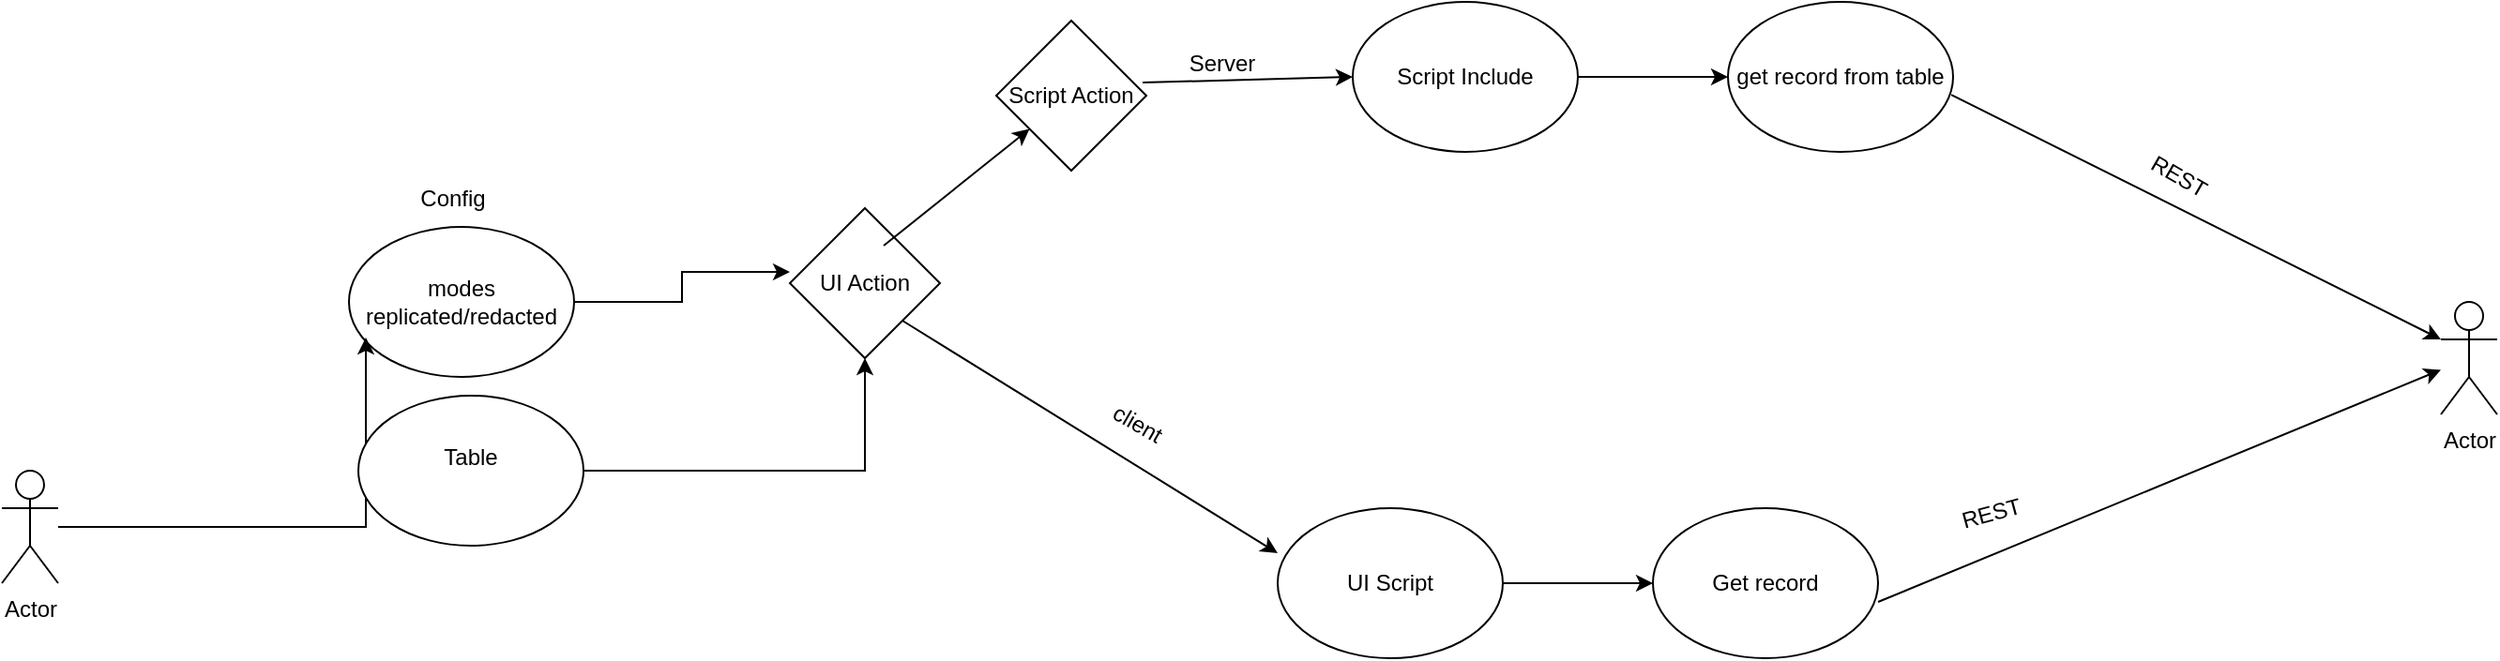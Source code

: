 <mxfile version="24.2.7" type="github">
  <diagram name="Page-1" id="_5KWr7mcwXzT3D03qPzS">
    <mxGraphModel dx="954" dy="606" grid="1" gridSize="10" guides="1" tooltips="1" connect="1" arrows="1" fold="1" page="1" pageScale="1" pageWidth="850" pageHeight="1100" math="0" shadow="0">
      <root>
        <mxCell id="0" />
        <mxCell id="1" parent="0" />
        <mxCell id="BfdHcZQP_aRPMR93wbsC-1" value="Actor" style="shape=umlActor;verticalLabelPosition=bottom;verticalAlign=top;html=1;outlineConnect=0;" vertex="1" parent="1">
          <mxGeometry x="120" y="410" width="30" height="60" as="geometry" />
        </mxCell>
        <mxCell id="BfdHcZQP_aRPMR93wbsC-2" value="modes replicated/redacted" style="ellipse;whiteSpace=wrap;html=1;" vertex="1" parent="1">
          <mxGeometry x="305" y="280" width="120" height="80" as="geometry" />
        </mxCell>
        <mxCell id="BfdHcZQP_aRPMR93wbsC-3" value="Config" style="text;html=1;align=center;verticalAlign=middle;resizable=0;points=[];autosize=1;strokeColor=none;fillColor=none;" vertex="1" parent="1">
          <mxGeometry x="330" y="250" width="60" height="30" as="geometry" />
        </mxCell>
        <mxCell id="BfdHcZQP_aRPMR93wbsC-4" style="edgeStyle=orthogonalEdgeStyle;rounded=0;orthogonalLoop=1;jettySize=auto;html=1;entryX=0.075;entryY=0.738;entryDx=0;entryDy=0;entryPerimeter=0;" edge="1" parent="1" source="BfdHcZQP_aRPMR93wbsC-1" target="BfdHcZQP_aRPMR93wbsC-2">
          <mxGeometry relative="1" as="geometry" />
        </mxCell>
        <mxCell id="BfdHcZQP_aRPMR93wbsC-18" value="" style="edgeStyle=orthogonalEdgeStyle;rounded=0;orthogonalLoop=1;jettySize=auto;html=1;" edge="1" parent="1" source="BfdHcZQP_aRPMR93wbsC-5" target="BfdHcZQP_aRPMR93wbsC-17">
          <mxGeometry relative="1" as="geometry" />
        </mxCell>
        <mxCell id="BfdHcZQP_aRPMR93wbsC-5" value="UI Script" style="ellipse;whiteSpace=wrap;html=1;" vertex="1" parent="1">
          <mxGeometry x="800" y="430" width="120" height="80" as="geometry" />
        </mxCell>
        <mxCell id="BfdHcZQP_aRPMR93wbsC-16" value="" style="edgeStyle=orthogonalEdgeStyle;rounded=0;orthogonalLoop=1;jettySize=auto;html=1;" edge="1" parent="1" source="BfdHcZQP_aRPMR93wbsC-6" target="BfdHcZQP_aRPMR93wbsC-15">
          <mxGeometry relative="1" as="geometry" />
        </mxCell>
        <mxCell id="BfdHcZQP_aRPMR93wbsC-6" value="Script Include" style="ellipse;whiteSpace=wrap;html=1;" vertex="1" parent="1">
          <mxGeometry x="840" y="160" width="120" height="80" as="geometry" />
        </mxCell>
        <mxCell id="BfdHcZQP_aRPMR93wbsC-7" value="UI Action" style="rhombus;whiteSpace=wrap;html=1;" vertex="1" parent="1">
          <mxGeometry x="540" y="270" width="80" height="80" as="geometry" />
        </mxCell>
        <mxCell id="BfdHcZQP_aRPMR93wbsC-8" style="edgeStyle=orthogonalEdgeStyle;rounded=0;orthogonalLoop=1;jettySize=auto;html=1;entryX=0;entryY=0.425;entryDx=0;entryDy=0;entryPerimeter=0;" edge="1" parent="1" source="BfdHcZQP_aRPMR93wbsC-2" target="BfdHcZQP_aRPMR93wbsC-7">
          <mxGeometry relative="1" as="geometry" />
        </mxCell>
        <mxCell id="BfdHcZQP_aRPMR93wbsC-9" value="Script Action" style="rhombus;whiteSpace=wrap;html=1;" vertex="1" parent="1">
          <mxGeometry x="650" y="170" width="80" height="80" as="geometry" />
        </mxCell>
        <mxCell id="BfdHcZQP_aRPMR93wbsC-10" value="" style="endArrow=classic;html=1;rounded=0;" edge="1" parent="1" target="BfdHcZQP_aRPMR93wbsC-9">
          <mxGeometry width="50" height="50" relative="1" as="geometry">
            <mxPoint x="590" y="290" as="sourcePoint" />
            <mxPoint x="640" y="240" as="targetPoint" />
          </mxGeometry>
        </mxCell>
        <mxCell id="BfdHcZQP_aRPMR93wbsC-11" value="" style="endArrow=classic;html=1;rounded=0;exitX=1;exitY=1;exitDx=0;exitDy=0;entryX=0;entryY=0.3;entryDx=0;entryDy=0;entryPerimeter=0;" edge="1" parent="1" source="BfdHcZQP_aRPMR93wbsC-7" target="BfdHcZQP_aRPMR93wbsC-5">
          <mxGeometry width="50" height="50" relative="1" as="geometry">
            <mxPoint x="650" y="440" as="sourcePoint" />
            <mxPoint x="700" y="390" as="targetPoint" />
          </mxGeometry>
        </mxCell>
        <mxCell id="BfdHcZQP_aRPMR93wbsC-12" value="" style="endArrow=classic;html=1;rounded=0;exitX=0.975;exitY=0.413;exitDx=0;exitDy=0;exitPerimeter=0;entryX=0;entryY=0.5;entryDx=0;entryDy=0;" edge="1" parent="1" source="BfdHcZQP_aRPMR93wbsC-9" target="BfdHcZQP_aRPMR93wbsC-6">
          <mxGeometry width="50" height="50" relative="1" as="geometry">
            <mxPoint x="720" y="228" as="sourcePoint" />
            <mxPoint x="770" y="178" as="targetPoint" />
          </mxGeometry>
        </mxCell>
        <mxCell id="BfdHcZQP_aRPMR93wbsC-14" style="edgeStyle=orthogonalEdgeStyle;rounded=0;orthogonalLoop=1;jettySize=auto;html=1;" edge="1" parent="1" source="BfdHcZQP_aRPMR93wbsC-13" target="BfdHcZQP_aRPMR93wbsC-7">
          <mxGeometry relative="1" as="geometry" />
        </mxCell>
        <mxCell id="BfdHcZQP_aRPMR93wbsC-13" value="Table&lt;div&gt;&lt;br&gt;&lt;/div&gt;" style="ellipse;whiteSpace=wrap;html=1;" vertex="1" parent="1">
          <mxGeometry x="310" y="370" width="120" height="80" as="geometry" />
        </mxCell>
        <mxCell id="BfdHcZQP_aRPMR93wbsC-15" value="get record from table" style="ellipse;whiteSpace=wrap;html=1;" vertex="1" parent="1">
          <mxGeometry x="1040" y="160" width="120" height="80" as="geometry" />
        </mxCell>
        <mxCell id="BfdHcZQP_aRPMR93wbsC-17" value="Get record" style="ellipse;whiteSpace=wrap;html=1;" vertex="1" parent="1">
          <mxGeometry x="1000" y="430" width="120" height="80" as="geometry" />
        </mxCell>
        <mxCell id="BfdHcZQP_aRPMR93wbsC-19" value="Actor" style="shape=umlActor;verticalLabelPosition=bottom;verticalAlign=top;html=1;outlineConnect=0;" vertex="1" parent="1">
          <mxGeometry x="1420" y="320" width="30" height="60" as="geometry" />
        </mxCell>
        <mxCell id="BfdHcZQP_aRPMR93wbsC-20" value="" style="endArrow=classic;html=1;rounded=0;" edge="1" parent="1" target="BfdHcZQP_aRPMR93wbsC-19">
          <mxGeometry width="50" height="50" relative="1" as="geometry">
            <mxPoint x="1120" y="480" as="sourcePoint" />
            <mxPoint x="1170" y="430" as="targetPoint" />
          </mxGeometry>
        </mxCell>
        <mxCell id="BfdHcZQP_aRPMR93wbsC-21" value="" style="endArrow=classic;html=1;rounded=0;exitX=0.992;exitY=0.619;exitDx=0;exitDy=0;exitPerimeter=0;entryX=0;entryY=0.333;entryDx=0;entryDy=0;entryPerimeter=0;" edge="1" parent="1" source="BfdHcZQP_aRPMR93wbsC-15" target="BfdHcZQP_aRPMR93wbsC-19">
          <mxGeometry width="50" height="50" relative="1" as="geometry">
            <mxPoint x="1180" y="280" as="sourcePoint" />
            <mxPoint x="1230" y="230" as="targetPoint" />
          </mxGeometry>
        </mxCell>
        <mxCell id="BfdHcZQP_aRPMR93wbsC-22" value="REST" style="text;html=1;align=center;verticalAlign=middle;resizable=0;points=[];autosize=1;strokeColor=none;fillColor=none;rotation=-15;" vertex="1" parent="1">
          <mxGeometry x="1150" y="418" width="60" height="30" as="geometry" />
        </mxCell>
        <mxCell id="BfdHcZQP_aRPMR93wbsC-24" value="REST" style="text;html=1;align=center;verticalAlign=middle;resizable=0;points=[];autosize=1;strokeColor=none;fillColor=none;rotation=30;" vertex="1" parent="1">
          <mxGeometry x="1250" y="238" width="60" height="30" as="geometry" />
        </mxCell>
        <mxCell id="BfdHcZQP_aRPMR93wbsC-25" value="Server" style="text;html=1;align=center;verticalAlign=middle;resizable=0;points=[];autosize=1;strokeColor=none;fillColor=none;" vertex="1" parent="1">
          <mxGeometry x="740" y="178" width="60" height="30" as="geometry" />
        </mxCell>
        <mxCell id="BfdHcZQP_aRPMR93wbsC-26" value="client" style="text;html=1;align=center;verticalAlign=middle;resizable=0;points=[];autosize=1;strokeColor=none;fillColor=none;rotation=30;" vertex="1" parent="1">
          <mxGeometry x="700" y="370" width="50" height="30" as="geometry" />
        </mxCell>
      </root>
    </mxGraphModel>
  </diagram>
</mxfile>
